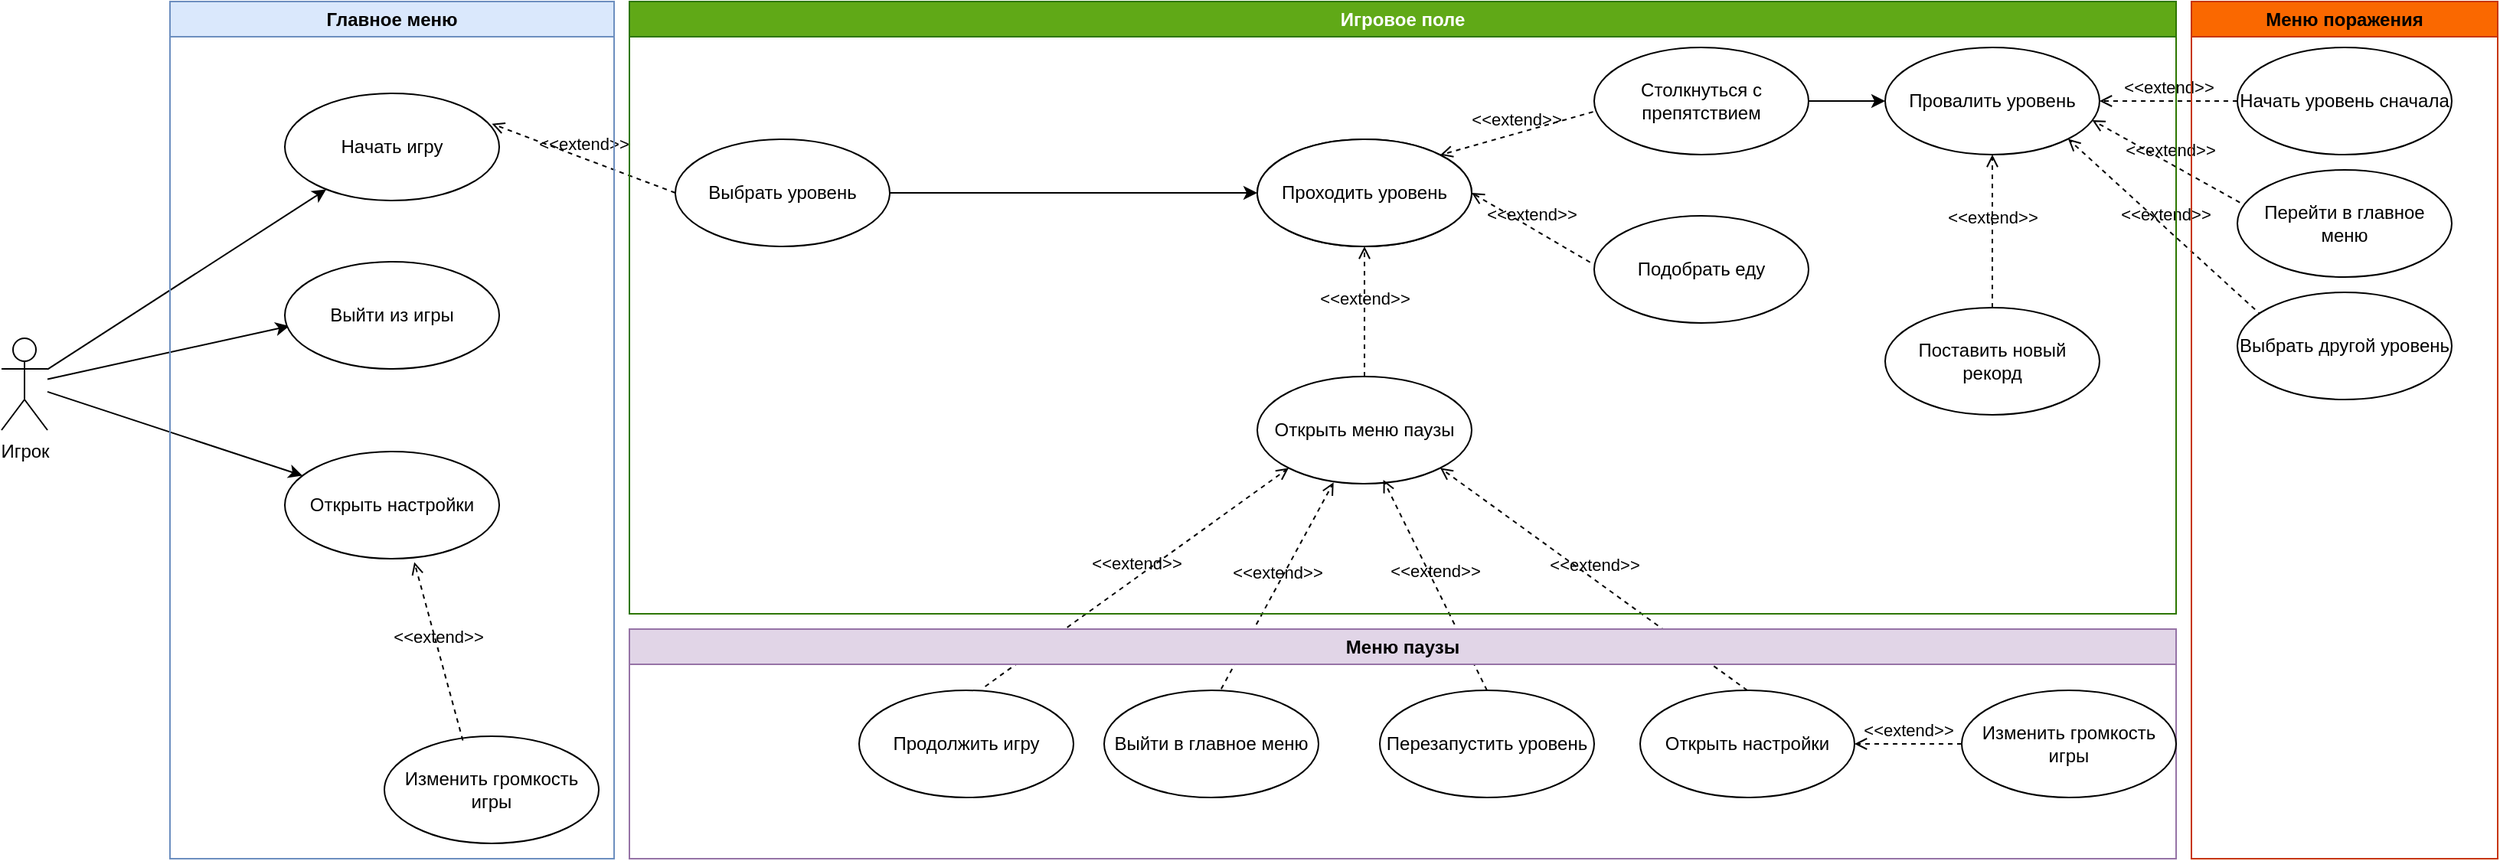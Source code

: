 <mxfile version="24.5.3" type="device">
  <diagram name="Страница — 1" id="IHxRQt8e-g6hNW8Ci4AF">
    <mxGraphModel dx="1180" dy="2070" grid="1" gridSize="10" guides="1" tooltips="1" connect="1" arrows="1" fold="1" page="1" pageScale="1" pageWidth="827" pageHeight="1169" math="0" shadow="0">
      <root>
        <mxCell id="0" />
        <mxCell id="1" parent="0" />
        <mxCell id="xLY4wL8Cv_HwUqy-TmM8-1" value="Игрок" style="shape=umlActor;verticalLabelPosition=bottom;verticalAlign=top;html=1;" parent="1" vertex="1">
          <mxGeometry x="120" y="490" width="30" height="60" as="geometry" />
        </mxCell>
        <mxCell id="xLY4wL8Cv_HwUqy-TmM8-12" value="" style="endArrow=classic;html=1;rounded=0;entryX=0.193;entryY=0.896;entryDx=0;entryDy=0;entryPerimeter=0;" parent="1" source="xLY4wL8Cv_HwUqy-TmM8-1" target="xLY4wL8Cv_HwUqy-TmM8-7" edge="1">
          <mxGeometry width="50" height="50" relative="1" as="geometry">
            <mxPoint x="490" y="530" as="sourcePoint" />
            <mxPoint x="540" y="480" as="targetPoint" />
          </mxGeometry>
        </mxCell>
        <mxCell id="xLY4wL8Cv_HwUqy-TmM8-13" value="" style="endArrow=classic;html=1;rounded=0;" parent="1" source="xLY4wL8Cv_HwUqy-TmM8-1" target="xLY4wL8Cv_HwUqy-TmM8-11" edge="1">
          <mxGeometry width="50" height="50" relative="1" as="geometry">
            <mxPoint x="490" y="530" as="sourcePoint" />
            <mxPoint x="540" y="480" as="targetPoint" />
          </mxGeometry>
        </mxCell>
        <mxCell id="xLY4wL8Cv_HwUqy-TmM8-14" value="" style="endArrow=classic;html=1;rounded=0;entryX=0.021;entryY=0.6;entryDx=0;entryDy=0;entryPerimeter=0;" parent="1" source="xLY4wL8Cv_HwUqy-TmM8-1" target="xLY4wL8Cv_HwUqy-TmM8-9" edge="1">
          <mxGeometry width="50" height="50" relative="1" as="geometry">
            <mxPoint x="490" y="530" as="sourcePoint" />
            <mxPoint x="310" y="544" as="targetPoint" />
          </mxGeometry>
        </mxCell>
        <mxCell id="xLY4wL8Cv_HwUqy-TmM8-19" value="&amp;lt;&amp;lt;extend&amp;gt;&amp;gt;" style="html=1;verticalAlign=bottom;labelBackgroundColor=none;endArrow=open;endFill=0;dashed=1;rounded=0;entryX=0.966;entryY=0.284;entryDx=0;entryDy=0;entryPerimeter=0;exitX=0;exitY=0.5;exitDx=0;exitDy=0;" parent="1" source="xLY4wL8Cv_HwUqy-TmM8-20" target="xLY4wL8Cv_HwUqy-TmM8-7" edge="1">
          <mxGeometry width="160" relative="1" as="geometry">
            <mxPoint x="520" y="400" as="sourcePoint" />
            <mxPoint x="770" y="540" as="targetPoint" />
          </mxGeometry>
        </mxCell>
        <mxCell id="xLY4wL8Cv_HwUqy-TmM8-20" value="Выбрать уровень" style="ellipse;whiteSpace=wrap;html=1;" parent="1" vertex="1">
          <mxGeometry x="560" y="360" width="140" height="70" as="geometry" />
        </mxCell>
        <mxCell id="xLY4wL8Cv_HwUqy-TmM8-24" value="" style="endArrow=classic;html=1;rounded=0;exitX=1;exitY=0.5;exitDx=0;exitDy=0;entryX=0;entryY=0.5;entryDx=0;entryDy=0;" parent="1" source="xLY4wL8Cv_HwUqy-TmM8-20" target="xLY4wL8Cv_HwUqy-TmM8-25" edge="1">
          <mxGeometry width="50" height="50" relative="1" as="geometry">
            <mxPoint x="870" y="395" as="sourcePoint" />
            <mxPoint x="950" y="395" as="targetPoint" />
          </mxGeometry>
        </mxCell>
        <mxCell id="xLY4wL8Cv_HwUqy-TmM8-25" value="Проходить уровень" style="ellipse;whiteSpace=wrap;html=1;" parent="1" vertex="1">
          <mxGeometry x="940" y="360" width="140" height="70" as="geometry" />
        </mxCell>
        <mxCell id="xLY4wL8Cv_HwUqy-TmM8-31" value="&amp;lt;&amp;lt;extend&amp;gt;&amp;gt;" style="html=1;verticalAlign=bottom;labelBackgroundColor=none;endArrow=open;endFill=0;dashed=1;rounded=0;entryX=1;entryY=0.5;entryDx=0;entryDy=0;exitX=-0.019;exitY=0.434;exitDx=0;exitDy=0;exitPerimeter=0;" parent="1" source="xLY4wL8Cv_HwUqy-TmM8-27" target="xLY4wL8Cv_HwUqy-TmM8-25" edge="1">
          <mxGeometry width="160" relative="1" as="geometry">
            <mxPoint x="1090" y="370" as="sourcePoint" />
            <mxPoint x="1250" y="370" as="targetPoint" />
          </mxGeometry>
        </mxCell>
        <mxCell id="xLY4wL8Cv_HwUqy-TmM8-32" value="&amp;lt;&amp;lt;extend&amp;gt;&amp;gt;" style="html=1;verticalAlign=bottom;labelBackgroundColor=none;endArrow=open;endFill=0;dashed=1;rounded=0;entryX=1;entryY=0;entryDx=0;entryDy=0;exitX=-0.005;exitY=0.601;exitDx=0;exitDy=0;exitPerimeter=0;" parent="1" source="xLY4wL8Cv_HwUqy-TmM8-28" target="xLY4wL8Cv_HwUqy-TmM8-25" edge="1">
          <mxGeometry width="160" relative="1" as="geometry">
            <mxPoint x="1090" y="370" as="sourcePoint" />
            <mxPoint x="1250" y="370" as="targetPoint" />
          </mxGeometry>
        </mxCell>
        <mxCell id="xLY4wL8Cv_HwUqy-TmM8-36" value="Открыть меню паузы" style="ellipse;whiteSpace=wrap;html=1;" parent="1" vertex="1">
          <mxGeometry x="940" y="515" width="140" height="70" as="geometry" />
        </mxCell>
        <mxCell id="xLY4wL8Cv_HwUqy-TmM8-37" value="&amp;lt;&amp;lt;extend&amp;gt;&amp;gt;" style="html=1;verticalAlign=bottom;labelBackgroundColor=none;endArrow=open;endFill=0;dashed=1;rounded=0;entryX=0.5;entryY=1;entryDx=0;entryDy=0;exitX=0.5;exitY=0;exitDx=0;exitDy=0;" parent="1" source="xLY4wL8Cv_HwUqy-TmM8-36" target="xLY4wL8Cv_HwUqy-TmM8-25" edge="1">
          <mxGeometry width="160" relative="1" as="geometry">
            <mxPoint x="970" y="490" as="sourcePoint" />
            <mxPoint x="1130" y="490" as="targetPoint" />
          </mxGeometry>
        </mxCell>
        <mxCell id="xLY4wL8Cv_HwUqy-TmM8-40" value="&amp;lt;&amp;lt;extend&amp;gt;&amp;gt;" style="html=1;verticalAlign=bottom;labelBackgroundColor=none;endArrow=open;endFill=0;dashed=1;rounded=0;entryX=1;entryY=0.5;entryDx=0;entryDy=0;exitX=0;exitY=0.5;exitDx=0;exitDy=0;" parent="1" source="xLY4wL8Cv_HwUqy-TmM8-41" target="xLY4wL8Cv_HwUqy-TmM8-34" edge="1">
          <mxGeometry width="160" relative="1" as="geometry">
            <mxPoint x="1600" y="220" as="sourcePoint" />
            <mxPoint x="1580" y="370" as="targetPoint" />
          </mxGeometry>
        </mxCell>
        <mxCell id="xLY4wL8Cv_HwUqy-TmM8-42" value="&amp;lt;&amp;lt;extend&amp;gt;&amp;gt;" style="html=1;verticalAlign=bottom;labelBackgroundColor=none;endArrow=open;endFill=0;dashed=1;rounded=0;exitX=0.049;exitY=0.346;exitDx=0;exitDy=0;exitPerimeter=0;entryX=0.966;entryY=0.679;entryDx=0;entryDy=0;entryPerimeter=0;" parent="1" source="xLY4wL8Cv_HwUqy-TmM8-43" target="xLY4wL8Cv_HwUqy-TmM8-34" edge="1">
          <mxGeometry width="160" relative="1" as="geometry">
            <mxPoint x="1643" y="302" as="sourcePoint" />
            <mxPoint x="1580" y="370" as="targetPoint" />
          </mxGeometry>
        </mxCell>
        <mxCell id="xLY4wL8Cv_HwUqy-TmM8-51" value="&amp;lt;&amp;lt;extend&amp;gt;&amp;gt;" style="html=1;verticalAlign=bottom;labelBackgroundColor=none;endArrow=open;endFill=0;dashed=1;rounded=0;exitX=0.588;exitY=-0.036;exitDx=0;exitDy=0;exitPerimeter=0;entryX=0;entryY=1;entryDx=0;entryDy=0;" parent="1" source="xLY4wL8Cv_HwUqy-TmM8-48" target="xLY4wL8Cv_HwUqy-TmM8-36" edge="1">
          <mxGeometry width="160" relative="1" as="geometry">
            <mxPoint x="810" y="680" as="sourcePoint" />
            <mxPoint x="1010" y="590" as="targetPoint" />
          </mxGeometry>
        </mxCell>
        <mxCell id="xLY4wL8Cv_HwUqy-TmM8-52" value="&amp;lt;&amp;lt;extend&amp;gt;&amp;gt;" style="html=1;verticalAlign=bottom;labelBackgroundColor=none;endArrow=open;endFill=0;dashed=1;rounded=0;entryX=0.588;entryY=0.964;entryDx=0;entryDy=0;exitX=0.5;exitY=0;exitDx=0;exitDy=0;entryPerimeter=0;" parent="1" source="xLY4wL8Cv_HwUqy-TmM8-47" target="xLY4wL8Cv_HwUqy-TmM8-36" edge="1">
          <mxGeometry width="160" relative="1" as="geometry">
            <mxPoint x="870" y="690" as="sourcePoint" />
            <mxPoint x="1030" y="690" as="targetPoint" />
          </mxGeometry>
        </mxCell>
        <mxCell id="xLY4wL8Cv_HwUqy-TmM8-53" value="&amp;lt;&amp;lt;extend&amp;gt;&amp;gt;" style="html=1;verticalAlign=bottom;labelBackgroundColor=none;endArrow=open;endFill=0;dashed=1;rounded=0;exitX=0.546;exitY=-0.012;exitDx=0;exitDy=0;exitPerimeter=0;entryX=0.356;entryY=0.988;entryDx=0;entryDy=0;entryPerimeter=0;" parent="1" source="xLY4wL8Cv_HwUqy-TmM8-49" target="xLY4wL8Cv_HwUqy-TmM8-36" edge="1">
          <mxGeometry width="160" relative="1" as="geometry">
            <mxPoint x="870" y="690" as="sourcePoint" />
            <mxPoint x="1010" y="585" as="targetPoint" />
          </mxGeometry>
        </mxCell>
        <mxCell id="xLY4wL8Cv_HwUqy-TmM8-54" value="&amp;lt;&amp;lt;extend&amp;gt;&amp;gt;" style="html=1;verticalAlign=bottom;labelBackgroundColor=none;endArrow=open;endFill=0;dashed=1;rounded=0;exitX=0.5;exitY=0;exitDx=0;exitDy=0;entryX=1;entryY=1;entryDx=0;entryDy=0;" parent="1" source="xLY4wL8Cv_HwUqy-TmM8-50" target="xLY4wL8Cv_HwUqy-TmM8-36" edge="1">
          <mxGeometry width="160" relative="1" as="geometry">
            <mxPoint x="870" y="690" as="sourcePoint" />
            <mxPoint x="1010" y="590" as="targetPoint" />
          </mxGeometry>
        </mxCell>
        <mxCell id="xLY4wL8Cv_HwUqy-TmM8-57" value="&amp;lt;&amp;lt;extend&amp;gt;&amp;gt;" style="html=1;verticalAlign=bottom;labelBackgroundColor=none;endArrow=open;endFill=0;dashed=1;rounded=0;entryX=1;entryY=1;entryDx=0;entryDy=0;exitX=0.114;exitY=0.217;exitDx=0;exitDy=0;exitPerimeter=0;" parent="1" source="xLY4wL8Cv_HwUqy-TmM8-58" target="xLY4wL8Cv_HwUqy-TmM8-34" edge="1">
          <mxGeometry width="160" relative="1" as="geometry">
            <mxPoint x="1560" y="410" as="sourcePoint" />
            <mxPoint x="1660" y="240" as="targetPoint" />
          </mxGeometry>
        </mxCell>
        <mxCell id="xLY4wL8Cv_HwUqy-TmM8-64" value="Главное меню" style="swimlane;whiteSpace=wrap;html=1;fillColor=#dae8fc;strokeColor=#6c8ebf;" parent="1" vertex="1">
          <mxGeometry x="230" y="270" width="290" height="560" as="geometry" />
        </mxCell>
        <mxCell id="xLY4wL8Cv_HwUqy-TmM8-7" value="Начать игру" style="ellipse;whiteSpace=wrap;html=1;" parent="xLY4wL8Cv_HwUqy-TmM8-64" vertex="1">
          <mxGeometry x="75" y="60" width="140" height="70" as="geometry" />
        </mxCell>
        <mxCell id="xLY4wL8Cv_HwUqy-TmM8-9" value="Выйти из игры" style="ellipse;whiteSpace=wrap;html=1;" parent="xLY4wL8Cv_HwUqy-TmM8-64" vertex="1">
          <mxGeometry x="75" y="170" width="140" height="70" as="geometry" />
        </mxCell>
        <mxCell id="xLY4wL8Cv_HwUqy-TmM8-11" value="Открыть настройки" style="ellipse;whiteSpace=wrap;html=1;" parent="xLY4wL8Cv_HwUqy-TmM8-64" vertex="1">
          <mxGeometry x="75" y="294" width="140" height="70" as="geometry" />
        </mxCell>
        <mxCell id="xLY4wL8Cv_HwUqy-TmM8-60" value="Изменить громкость игры" style="ellipse;whiteSpace=wrap;html=1;" parent="xLY4wL8Cv_HwUqy-TmM8-64" vertex="1">
          <mxGeometry x="140" y="480" width="140" height="70" as="geometry" />
        </mxCell>
        <mxCell id="xLY4wL8Cv_HwUqy-TmM8-59" value="&amp;lt;&amp;lt;extend&amp;gt;&amp;gt;" style="html=1;verticalAlign=bottom;labelBackgroundColor=none;endArrow=open;endFill=0;dashed=1;rounded=0;entryX=0.604;entryY=1.032;entryDx=0;entryDy=0;entryPerimeter=0;exitX=0.366;exitY=0.039;exitDx=0;exitDy=0;exitPerimeter=0;" parent="xLY4wL8Cv_HwUqy-TmM8-64" source="xLY4wL8Cv_HwUqy-TmM8-60" target="xLY4wL8Cv_HwUqy-TmM8-11" edge="1">
          <mxGeometry width="160" relative="1" as="geometry">
            <mxPoint x="190" y="500" as="sourcePoint" />
            <mxPoint x="330" y="370" as="targetPoint" />
          </mxGeometry>
        </mxCell>
        <mxCell id="xLY4wL8Cv_HwUqy-TmM8-66" value="Игровое поле" style="swimlane;whiteSpace=wrap;html=1;startSize=23;fillColor=#60a917;fontColor=#ffffff;strokeColor=#2D7600;" parent="1" vertex="1">
          <mxGeometry x="530" y="270" width="1010" height="400" as="geometry" />
        </mxCell>
        <mxCell id="xLY4wL8Cv_HwUqy-TmM8-28" value="Столкнуться с препятствием" style="ellipse;whiteSpace=wrap;html=1;" parent="xLY4wL8Cv_HwUqy-TmM8-66" vertex="1">
          <mxGeometry x="630" y="30" width="140" height="70" as="geometry" />
        </mxCell>
        <mxCell id="xLY4wL8Cv_HwUqy-TmM8-34" value="Провалить уровень" style="ellipse;whiteSpace=wrap;html=1;" parent="xLY4wL8Cv_HwUqy-TmM8-66" vertex="1">
          <mxGeometry x="820" y="30" width="140" height="70" as="geometry" />
        </mxCell>
        <mxCell id="xLY4wL8Cv_HwUqy-TmM8-33" value="" style="endArrow=classic;html=1;rounded=0;exitX=1;exitY=0.5;exitDx=0;exitDy=0;" parent="xLY4wL8Cv_HwUqy-TmM8-66" source="xLY4wL8Cv_HwUqy-TmM8-28" target="xLY4wL8Cv_HwUqy-TmM8-34" edge="1">
          <mxGeometry width="50" height="50" relative="1" as="geometry">
            <mxPoint x="770" y="70" as="sourcePoint" />
            <mxPoint x="860" y="25" as="targetPoint" />
          </mxGeometry>
        </mxCell>
        <mxCell id="xLY4wL8Cv_HwUqy-TmM8-27" value="Подобрать еду" style="ellipse;whiteSpace=wrap;html=1;" parent="xLY4wL8Cv_HwUqy-TmM8-66" vertex="1">
          <mxGeometry x="630" y="140" width="140" height="70" as="geometry" />
        </mxCell>
        <mxCell id="xLY4wL8Cv_HwUqy-TmM8-46" value="Поставить новый рекорд" style="ellipse;whiteSpace=wrap;html=1;" parent="xLY4wL8Cv_HwUqy-TmM8-66" vertex="1">
          <mxGeometry x="820" y="200" width="140" height="70" as="geometry" />
        </mxCell>
        <mxCell id="xLY4wL8Cv_HwUqy-TmM8-45" value="&amp;lt;&amp;lt;extend&amp;gt;&amp;gt;" style="html=1;verticalAlign=bottom;labelBackgroundColor=none;endArrow=open;endFill=0;dashed=1;rounded=0;entryX=0.5;entryY=1;entryDx=0;entryDy=0;exitX=0.5;exitY=0;exitDx=0;exitDy=0;" parent="xLY4wL8Cv_HwUqy-TmM8-66" source="xLY4wL8Cv_HwUqy-TmM8-46" target="xLY4wL8Cv_HwUqy-TmM8-34" edge="1">
          <mxGeometry width="160" relative="1" as="geometry">
            <mxPoint x="970" y="-130" as="sourcePoint" />
            <mxPoint x="980" y="20" as="targetPoint" />
          </mxGeometry>
        </mxCell>
        <mxCell id="8TAKWLf3jRdlR99ZwOdI-1" value="Проходить уровень" style="ellipse;whiteSpace=wrap;html=1;" parent="xLY4wL8Cv_HwUqy-TmM8-66" vertex="1">
          <mxGeometry x="410" y="90" width="140" height="70" as="geometry" />
        </mxCell>
        <mxCell id="xLY4wL8Cv_HwUqy-TmM8-67" value="Меню паузы" style="swimlane;whiteSpace=wrap;html=1;startSize=23;fillColor=#e1d5e7;strokeColor=#9673a6;" parent="1" vertex="1">
          <mxGeometry x="530" y="680" width="1010" height="150" as="geometry" />
        </mxCell>
        <mxCell id="xLY4wL8Cv_HwUqy-TmM8-48" value="Продолжить игру" style="ellipse;whiteSpace=wrap;html=1;" parent="xLY4wL8Cv_HwUqy-TmM8-67" vertex="1">
          <mxGeometry x="150" y="40" width="140" height="70" as="geometry" />
        </mxCell>
        <mxCell id="xLY4wL8Cv_HwUqy-TmM8-49" value="Выйти в главное меню" style="ellipse;whiteSpace=wrap;html=1;" parent="xLY4wL8Cv_HwUqy-TmM8-67" vertex="1">
          <mxGeometry x="310" y="40" width="140" height="70" as="geometry" />
        </mxCell>
        <mxCell id="xLY4wL8Cv_HwUqy-TmM8-47" value="Перезапустить уровень" style="ellipse;whiteSpace=wrap;html=1;" parent="xLY4wL8Cv_HwUqy-TmM8-67" vertex="1">
          <mxGeometry x="490" y="40" width="140" height="70" as="geometry" />
        </mxCell>
        <mxCell id="xLY4wL8Cv_HwUqy-TmM8-50" value="Открыть настройки" style="ellipse;whiteSpace=wrap;html=1;" parent="xLY4wL8Cv_HwUqy-TmM8-67" vertex="1">
          <mxGeometry x="660" y="40" width="140" height="70" as="geometry" />
        </mxCell>
        <mxCell id="xLY4wL8Cv_HwUqy-TmM8-56" value="Изменить громкость игры" style="ellipse;whiteSpace=wrap;html=1;" parent="xLY4wL8Cv_HwUqy-TmM8-67" vertex="1">
          <mxGeometry x="870" y="40" width="140" height="70" as="geometry" />
        </mxCell>
        <mxCell id="xLY4wL8Cv_HwUqy-TmM8-55" value="&amp;lt;&amp;lt;extend&amp;gt;&amp;gt;" style="html=1;verticalAlign=bottom;labelBackgroundColor=none;endArrow=open;endFill=0;dashed=1;rounded=0;entryX=1;entryY=0.5;entryDx=0;entryDy=0;exitX=0;exitY=0.5;exitDx=0;exitDy=0;" parent="xLY4wL8Cv_HwUqy-TmM8-67" source="xLY4wL8Cv_HwUqy-TmM8-56" target="xLY4wL8Cv_HwUqy-TmM8-50" edge="1">
          <mxGeometry width="160" relative="1" as="geometry">
            <mxPoint x="590" y="230" as="sourcePoint" />
            <mxPoint x="760" y="100" as="targetPoint" />
          </mxGeometry>
        </mxCell>
        <mxCell id="xLY4wL8Cv_HwUqy-TmM8-68" value="Меню поражения" style="swimlane;whiteSpace=wrap;html=1;fillColor=#fa6800;fontColor=#000000;strokeColor=#C73500;" parent="1" vertex="1">
          <mxGeometry x="1550" y="270" width="200" height="560" as="geometry" />
        </mxCell>
        <mxCell id="xLY4wL8Cv_HwUqy-TmM8-41" value="Начать уровень сначала" style="ellipse;whiteSpace=wrap;html=1;" parent="xLY4wL8Cv_HwUqy-TmM8-68" vertex="1">
          <mxGeometry x="30" y="30" width="140" height="70" as="geometry" />
        </mxCell>
        <mxCell id="xLY4wL8Cv_HwUqy-TmM8-43" value="Перейти в главное меню" style="ellipse;whiteSpace=wrap;html=1;" parent="xLY4wL8Cv_HwUqy-TmM8-68" vertex="1">
          <mxGeometry x="30" y="110" width="140" height="70" as="geometry" />
        </mxCell>
        <mxCell id="xLY4wL8Cv_HwUqy-TmM8-58" value="Выбрать другой уровень" style="ellipse;whiteSpace=wrap;html=1;" parent="xLY4wL8Cv_HwUqy-TmM8-68" vertex="1">
          <mxGeometry x="30" y="190" width="140" height="70" as="geometry" />
        </mxCell>
      </root>
    </mxGraphModel>
  </diagram>
</mxfile>
